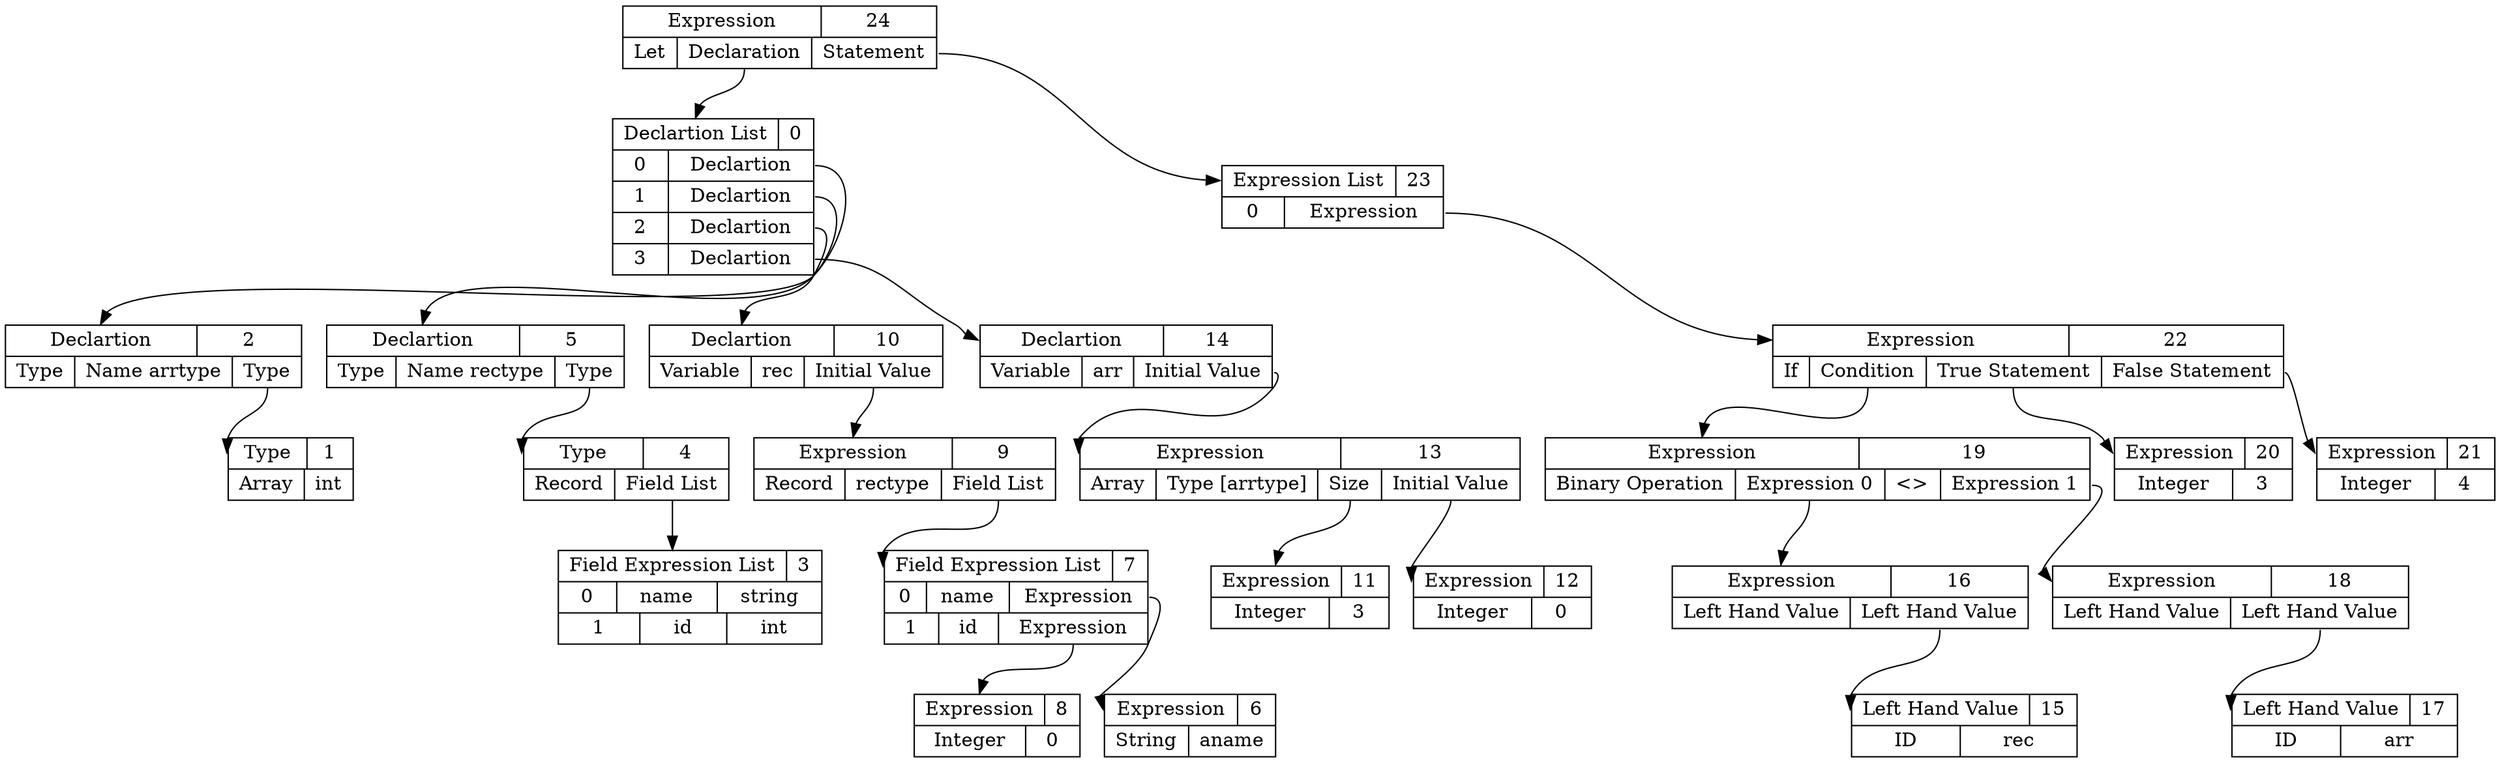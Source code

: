 digraph ast {
24 [shape=record, label="{ { <ptr> Expression | 24 } |{ Let | <dec> Declaration | <stmt> Statement } } "];
2 [shape=record, label="{ { <ptr> Declartion | 2 } | {Type | Name arrtype | <ty> Type } }"];
1 [shape=record, label="{ { <ptr> Type | 1 } | { Array | int } } "];
2:ty -> 1:ptr;
0:pos0 -> 2:ptr;
5 [shape=record, label="{ { <ptr> Declartion | 5 } | {Type | Name rectype | <ty> Type } }"];
3 [shape=record, label="{ { <ptr> Field Expression List | 3 } | { 0 | name | string }| { 1 | id | int } }"]
4 [shape=record, label="{ { <ptr> Type | 4 } | { Record | <flist> Field List } } "];
4:flist -> 3:ptr;
5:ty -> 4:ptr;
0:pos1 -> 5:ptr;
10 [shape=record, label="{ { <ptr> Declartion | 10 } | {Variable | rec | <initval> Initial Value } }"];
9 [shape=record, label="{ { <ptr> Expression | 9 } |{ Record | rectype | <flistpos> Field List} }"];
6 [shape=record, label="{ { <ptr> Expression | 6 } |{ String | aname } }"];
7:pos0 -> 6:ptr;
8 [shape=record, label="{ { <ptr> Expression | 8 } |{ Integer | 0 } }"];
7:pos1 -> 8:ptr;
7 [shape=record, label="{ { <ptr> Field Expression List | 7 } | { 0 | name | <pos0> Expression }| { 1 | id | <pos1> Expression } }"];
9:flistpos -> 7:ptr
10:initval -> 9:ptr;
0:pos2 -> 10:ptr;
14 [shape=record, label="{ { <ptr> Declartion | 14 } | {Variable | arr | <initval> Initial Value } }"];
13 [shape=record, label="{ { <ptr> Expression | 13 } |{ Array | Type [arrtype] | <sz> Size | <ival> Initial Value} } "];
11 [shape=record, label="{ { <ptr> Expression | 11 } |{ Integer | 3 } }"];
13:sz -> 11:ptr
12 [shape=record, label="{ { <ptr> Expression | 12 } |{ Integer | 0 } }"];
13:ival -> 12:ptr
14:initval -> 13:ptr;
0:pos3 -> 14:ptr;
0 [shape=record, label="{ { <ptr> Declartion List | 0 } | { 0 | <pos0> Declartion }| { 1 | <pos1> Declartion }| { 2 | <pos2> Declartion }| { 3 | <pos3> Declartion } }"];
24:dec -> 0:ptr
22 [shape=record, label="{ { <ptr> Expression | 22 } |{ If | <cond> Condition | <tstmt> True Statement | <fstmt> False Statement } } "];
19 [shape=record, label="{ { <ptr> Expression | 19 } |{ Binary Operation | <exp0> Expression 0 | \<\> | <exp1> Expression 1} }"];
16 [shape=record, label="{ { <ptr> Expression | 16 } |{ Left Hand Value | <lval> Left Hand Value} }"];
15 [shape=record, label="{ { <ptr> Left Hand Value | 15 } | { ID | rec } } "];
16:lval -> 15:ptr
19:exp0 -> 16:ptr
18 [shape=record, label="{ { <ptr> Expression | 18 } |{ Left Hand Value | <lval> Left Hand Value} }"];
17 [shape=record, label="{ { <ptr> Left Hand Value | 17 } | { ID | arr } } "];
18:lval -> 17:ptr
19:exp1 -> 18:ptr
22:cond -> 19:ptr
20 [shape=record, label="{ { <ptr> Expression | 20 } |{ Integer | 3 } }"];
22:tstmt -> 20:ptr
21 [shape=record, label="{ { <ptr> Expression | 21 } |{ Integer | 4 } }"];
22:fstmt -> 21:ptr
23:pos0 -> 22:ptr;
23 [shape=record, label="{ { <ptr> Expression List | 23 } | { 0 | <pos0> Expression } }"];
24:stmt -> 23:ptr
}
